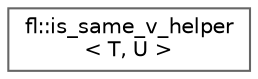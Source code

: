 digraph "Graphical Class Hierarchy"
{
 // LATEX_PDF_SIZE
  bgcolor="transparent";
  edge [fontname=Helvetica,fontsize=10,labelfontname=Helvetica,labelfontsize=10];
  node [fontname=Helvetica,fontsize=10,shape=box,height=0.2,width=0.4];
  rankdir="LR";
  Node0 [id="Node000000",label="fl::is_same_v_helper\l\< T, U \>",height=0.2,width=0.4,color="grey40", fillcolor="white", style="filled",URL="$d5/db6/structfl_1_1is__same__v__helper.html",tooltip=" "];
}
